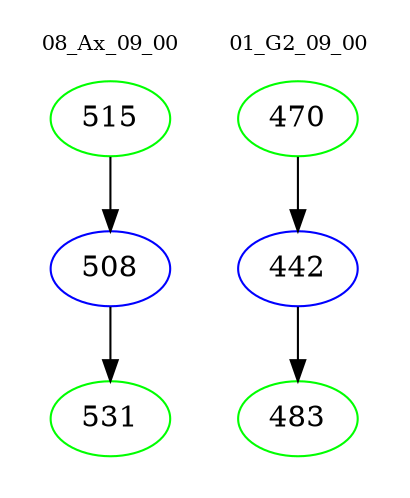 digraph{
subgraph cluster_0 {
color = white
label = "08_Ax_09_00";
fontsize=10;
T0_515 [label="515", color="green"]
T0_515 -> T0_508 [color="black"]
T0_508 [label="508", color="blue"]
T0_508 -> T0_531 [color="black"]
T0_531 [label="531", color="green"]
}
subgraph cluster_1 {
color = white
label = "01_G2_09_00";
fontsize=10;
T1_470 [label="470", color="green"]
T1_470 -> T1_442 [color="black"]
T1_442 [label="442", color="blue"]
T1_442 -> T1_483 [color="black"]
T1_483 [label="483", color="green"]
}
}

